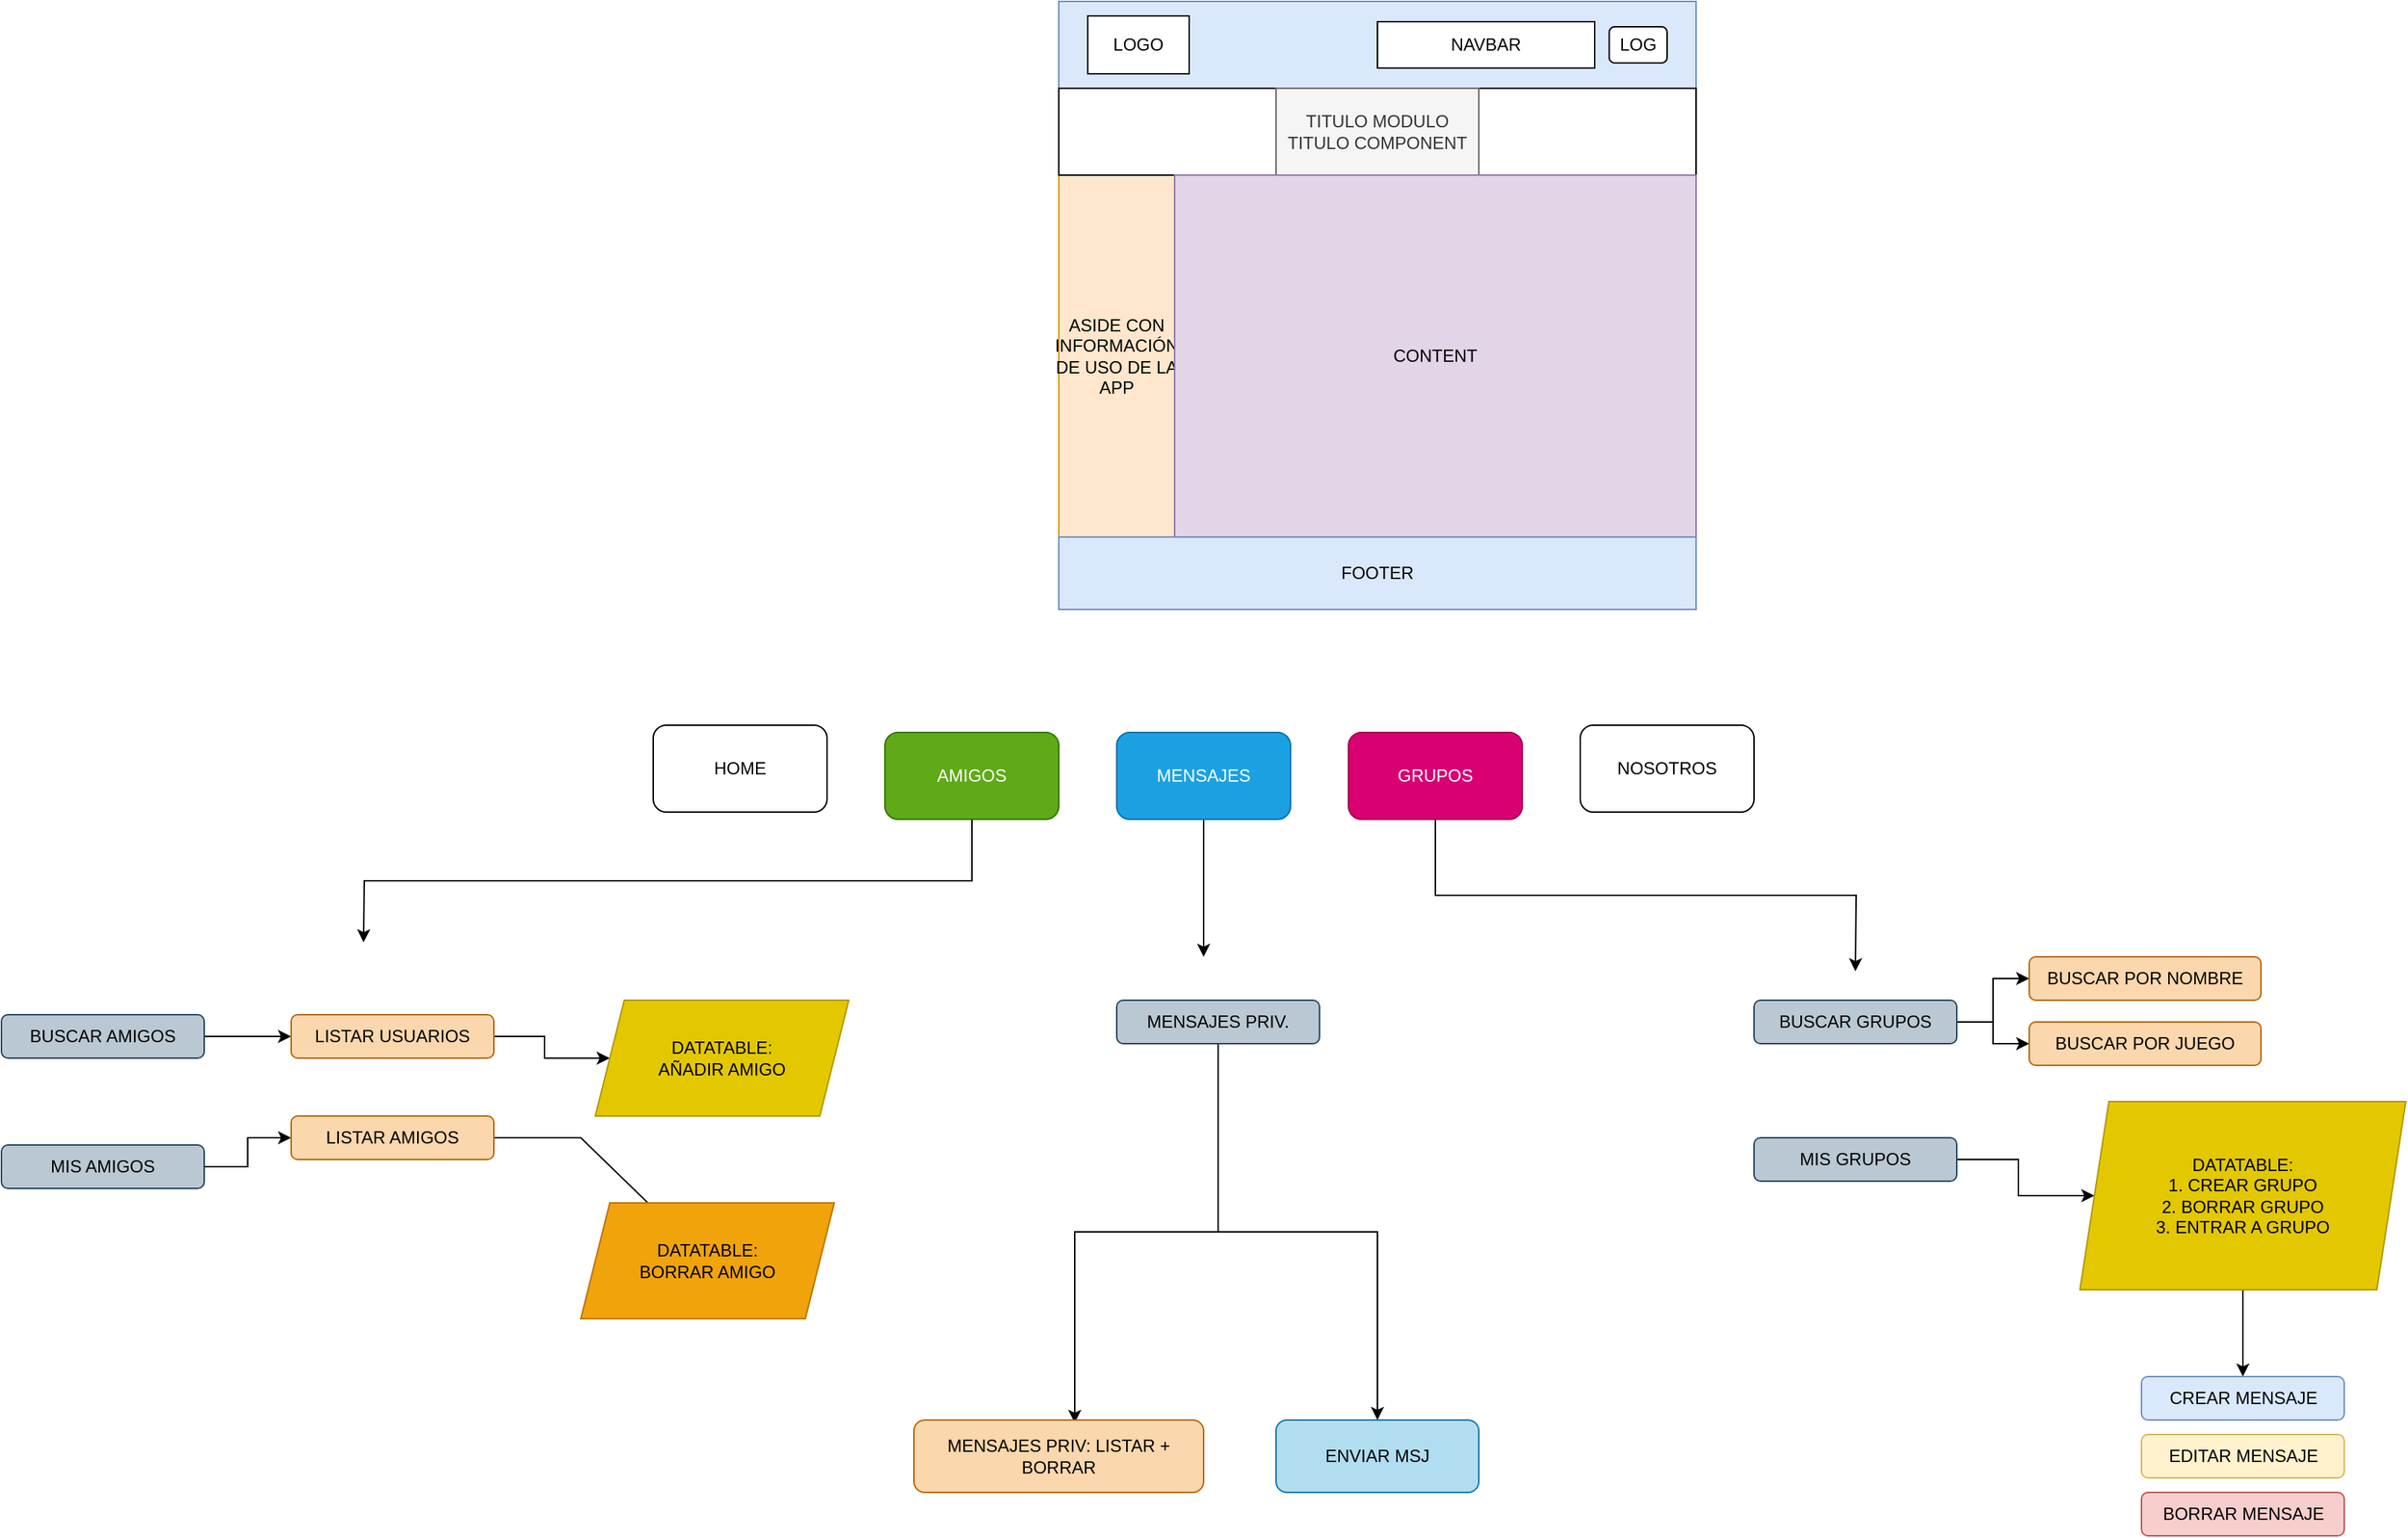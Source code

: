 <mxfile version="14.6.13" type="device"><diagram id="YUQoxX_B8yIrfyET-zLT" name="Página-1"><mxGraphModel dx="1913" dy="926" grid="1" gridSize="10" guides="1" tooltips="1" connect="1" arrows="1" fold="1" page="1" pageScale="1" pageWidth="827" pageHeight="1169" math="0" shadow="0"><root><mxCell id="0"/><mxCell id="1" parent="0"/><mxCell id="E1p6_0lM90Qq75zr0Obv-1" value="" style="rounded=0;whiteSpace=wrap;html=1;" parent="1" vertex="1"><mxGeometry x="160" y="80" width="440" height="420" as="geometry"/></mxCell><mxCell id="E1p6_0lM90Qq75zr0Obv-2" value="" style="rounded=0;whiteSpace=wrap;html=1;fillColor=#dae8fc;strokeColor=#6c8ebf;" parent="1" vertex="1"><mxGeometry x="160" y="80" width="440" height="60" as="geometry"/></mxCell><mxCell id="E1p6_0lM90Qq75zr0Obv-3" value="ASIDE CON INFORMACIÓN DE USO DE LA APP" style="rounded=0;whiteSpace=wrap;html=1;fillColor=#ffe6cc;strokeColor=#d79b00;" parent="1" vertex="1"><mxGeometry x="160" y="200" width="80" height="250" as="geometry"/></mxCell><mxCell id="E1p6_0lM90Qq75zr0Obv-4" value="" style="rounded=0;whiteSpace=wrap;html=1;" parent="1" vertex="1"><mxGeometry x="160" y="140" width="440" height="60" as="geometry"/></mxCell><mxCell id="E1p6_0lM90Qq75zr0Obv-5" value="TITULO MODULO&lt;br&gt;TITULO COMPONENT" style="rounded=0;whiteSpace=wrap;html=1;fillColor=#f5f5f5;strokeColor=#666666;fontColor=#333333;" parent="1" vertex="1"><mxGeometry x="310" y="140" width="140" height="60" as="geometry"/></mxCell><mxCell id="E1p6_0lM90Qq75zr0Obv-6" value="CONTENT" style="rounded=0;whiteSpace=wrap;html=1;fillColor=#e1d5e7;strokeColor=#9673a6;" parent="1" vertex="1"><mxGeometry x="240" y="200" width="360" height="250" as="geometry"/></mxCell><mxCell id="E1p6_0lM90Qq75zr0Obv-7" value="FOOTER" style="rounded=0;whiteSpace=wrap;html=1;fillColor=#dae8fc;strokeColor=#6c8ebf;" parent="1" vertex="1"><mxGeometry x="160" y="450" width="440" height="50" as="geometry"/></mxCell><mxCell id="E1p6_0lM90Qq75zr0Obv-8" value="LOG" style="rounded=1;whiteSpace=wrap;html=1;" parent="1" vertex="1"><mxGeometry x="540" y="97.5" width="40" height="25" as="geometry"/></mxCell><mxCell id="E1p6_0lM90Qq75zr0Obv-9" value="NAVBAR" style="rounded=0;whiteSpace=wrap;html=1;" parent="1" vertex="1"><mxGeometry x="380" y="94" width="150" height="32" as="geometry"/></mxCell><mxCell id="E1p6_0lM90Qq75zr0Obv-10" value="LOGO" style="rounded=0;whiteSpace=wrap;html=1;" parent="1" vertex="1"><mxGeometry x="180" y="90" width="70" height="40" as="geometry"/></mxCell><mxCell id="a3xrAU0-UcYPD7fbKvQv-25" style="edgeStyle=orthogonalEdgeStyle;rounded=0;orthogonalLoop=1;jettySize=auto;html=1;exitX=0.5;exitY=1;exitDx=0;exitDy=0;" edge="1" parent="1" source="E1p6_0lM90Qq75zr0Obv-11"><mxGeometry relative="1" as="geometry"><mxPoint x="-320" y="730" as="targetPoint"/></mxGeometry></mxCell><mxCell id="E1p6_0lM90Qq75zr0Obv-11" value="AMIGOS" style="rounded=1;whiteSpace=wrap;html=1;fillColor=#60a917;strokeColor=#2D7600;fontColor=#ffffff;" parent="1" vertex="1"><mxGeometry x="40" y="585" width="120" height="60" as="geometry"/></mxCell><mxCell id="a3xrAU0-UcYPD7fbKvQv-26" style="edgeStyle=orthogonalEdgeStyle;rounded=0;orthogonalLoop=1;jettySize=auto;html=1;exitX=0.5;exitY=1;exitDx=0;exitDy=0;" edge="1" parent="1" source="E1p6_0lM90Qq75zr0Obv-12"><mxGeometry relative="1" as="geometry"><mxPoint x="710" y="750" as="targetPoint"/></mxGeometry></mxCell><mxCell id="E1p6_0lM90Qq75zr0Obv-12" value="GRUPOS" style="rounded=1;whiteSpace=wrap;html=1;fillColor=#d80073;strokeColor=#A50040;fontColor=#ffffff;" parent="1" vertex="1"><mxGeometry x="360" y="585" width="120" height="60" as="geometry"/></mxCell><mxCell id="E1p6_0lM90Qq75zr0Obv-13" value="HOME" style="rounded=1;whiteSpace=wrap;html=1;" parent="1" vertex="1"><mxGeometry x="-120" y="580" width="120" height="60" as="geometry"/></mxCell><mxCell id="E1p6_0lM90Qq75zr0Obv-14" value="NOSOTROS" style="rounded=1;whiteSpace=wrap;html=1;" parent="1" vertex="1"><mxGeometry x="520" y="580" width="120" height="60" as="geometry"/></mxCell><mxCell id="E1p6_0lM90Qq75zr0Obv-25" style="edgeStyle=orthogonalEdgeStyle;rounded=0;orthogonalLoop=1;jettySize=auto;html=1;exitX=1;exitY=0.5;exitDx=0;exitDy=0;" parent="1" source="E1p6_0lM90Qq75zr0Obv-15" target="E1p6_0lM90Qq75zr0Obv-22" edge="1"><mxGeometry relative="1" as="geometry"/></mxCell><mxCell id="E1p6_0lM90Qq75zr0Obv-15" value="BUSCAR AMIGOS" style="rounded=1;whiteSpace=wrap;html=1;fillColor=#bac8d3;strokeColor=#23445d;" parent="1" vertex="1"><mxGeometry x="-570" y="780" width="140" height="30" as="geometry"/></mxCell><mxCell id="E1p6_0lM90Qq75zr0Obv-20" style="edgeStyle=orthogonalEdgeStyle;rounded=0;orthogonalLoop=1;jettySize=auto;html=1;exitX=1;exitY=0.5;exitDx=0;exitDy=0;entryX=0;entryY=0.5;entryDx=0;entryDy=0;" parent="1" source="E1p6_0lM90Qq75zr0Obv-16" target="E1p6_0lM90Qq75zr0Obv-18" edge="1"><mxGeometry relative="1" as="geometry"/></mxCell><mxCell id="E1p6_0lM90Qq75zr0Obv-16" value="MIS AMIGOS" style="rounded=1;whiteSpace=wrap;html=1;fillColor=#bac8d3;strokeColor=#23445d;" parent="1" vertex="1"><mxGeometry x="-570" y="870" width="140" height="30" as="geometry"/></mxCell><mxCell id="E1p6_0lM90Qq75zr0Obv-30" style="edgeStyle=orthogonalEdgeStyle;rounded=0;orthogonalLoop=1;jettySize=auto;html=1;exitX=1;exitY=0.5;exitDx=0;exitDy=0;" parent="1" source="E1p6_0lM90Qq75zr0Obv-18" target="E1p6_0lM90Qq75zr0Obv-29" edge="1"><mxGeometry relative="1" as="geometry"><Array as="points"><mxPoint x="-170" y="865"/><mxPoint x="-170" y="970"/></Array></mxGeometry></mxCell><mxCell id="E1p6_0lM90Qq75zr0Obv-18" value="LISTAR AMIGOS" style="rounded=1;whiteSpace=wrap;html=1;fillColor=#fad7ac;strokeColor=#b46504;" parent="1" vertex="1"><mxGeometry x="-370" y="850" width="140" height="30" as="geometry"/></mxCell><mxCell id="E1p6_0lM90Qq75zr0Obv-34" style="edgeStyle=orthogonalEdgeStyle;rounded=0;orthogonalLoop=1;jettySize=auto;html=1;exitX=0.5;exitY=1;exitDx=0;exitDy=0;entryX=0.5;entryY=0;entryDx=0;entryDy=0;" parent="1" source="E1p6_0lM90Qq75zr0Obv-19" target="E1p6_0lM90Qq75zr0Obv-32" edge="1"><mxGeometry relative="1" as="geometry"/></mxCell><mxCell id="E1p6_0lM90Qq75zr0Obv-35" style="edgeStyle=orthogonalEdgeStyle;rounded=0;orthogonalLoop=1;jettySize=auto;html=1;exitX=0.5;exitY=1;exitDx=0;exitDy=0;entryX=0.555;entryY=0.04;entryDx=0;entryDy=0;entryPerimeter=0;" parent="1" source="E1p6_0lM90Qq75zr0Obv-19" target="E1p6_0lM90Qq75zr0Obv-31" edge="1"><mxGeometry relative="1" as="geometry"/></mxCell><mxCell id="E1p6_0lM90Qq75zr0Obv-19" value="MENSAJES PRIV." style="rounded=1;whiteSpace=wrap;html=1;fillColor=#bac8d3;strokeColor=#23445d;" parent="1" vertex="1"><mxGeometry x="200" y="770" width="140" height="30" as="geometry"/></mxCell><mxCell id="E1p6_0lM90Qq75zr0Obv-28" style="edgeStyle=orthogonalEdgeStyle;rounded=0;orthogonalLoop=1;jettySize=auto;html=1;exitX=1;exitY=0.5;exitDx=0;exitDy=0;" parent="1" source="E1p6_0lM90Qq75zr0Obv-22" target="E1p6_0lM90Qq75zr0Obv-27" edge="1"><mxGeometry relative="1" as="geometry"/></mxCell><mxCell id="E1p6_0lM90Qq75zr0Obv-22" value="LISTAR USUARIOS" style="rounded=1;whiteSpace=wrap;html=1;fillColor=#fad7ac;strokeColor=#b46504;" parent="1" vertex="1"><mxGeometry x="-370" y="780" width="140" height="30" as="geometry"/></mxCell><mxCell id="E1p6_0lM90Qq75zr0Obv-27" value="DATATABLE:&lt;br&gt;AÑADIR AMIGO" style="shape=parallelogram;perimeter=parallelogramPerimeter;whiteSpace=wrap;html=1;fixedSize=1;fillColor=#e3c800;strokeColor=#B09500;fontColor=#000000;" parent="1" vertex="1"><mxGeometry x="-160" y="770" width="175" height="80" as="geometry"/></mxCell><mxCell id="E1p6_0lM90Qq75zr0Obv-29" value="DATATABLE:&lt;br&gt;BORRAR AMIGO" style="shape=parallelogram;perimeter=parallelogramPerimeter;whiteSpace=wrap;html=1;fixedSize=1;fillColor=#f0a30a;strokeColor=#BD7000;fontColor=#000000;" parent="1" vertex="1"><mxGeometry x="-170" y="910" width="175" height="80" as="geometry"/></mxCell><mxCell id="E1p6_0lM90Qq75zr0Obv-31" value="MENSAJES PRIV: LISTAR + BORRAR" style="rounded=1;whiteSpace=wrap;html=1;fillColor=#fad7ac;strokeColor=#b46504;" parent="1" vertex="1"><mxGeometry x="60" y="1060" width="200" height="50" as="geometry"/></mxCell><mxCell id="E1p6_0lM90Qq75zr0Obv-32" value="ENVIAR MSJ" style="rounded=1;whiteSpace=wrap;html=1;fillColor=#b1ddf0;strokeColor=#10739e;" parent="1" vertex="1"><mxGeometry x="310" y="1060" width="140" height="50" as="geometry"/></mxCell><mxCell id="a3xrAU0-UcYPD7fbKvQv-1" style="edgeStyle=orthogonalEdgeStyle;rounded=0;orthogonalLoop=1;jettySize=auto;html=1;exitX=1;exitY=0.5;exitDx=0;exitDy=0;" edge="1" parent="1" source="a3xrAU0-UcYPD7fbKvQv-2" target="a3xrAU0-UcYPD7fbKvQv-11"><mxGeometry relative="1" as="geometry"/></mxCell><mxCell id="a3xrAU0-UcYPD7fbKvQv-17" style="edgeStyle=orthogonalEdgeStyle;rounded=0;orthogonalLoop=1;jettySize=auto;html=1;exitX=1;exitY=0.5;exitDx=0;exitDy=0;entryX=0;entryY=0.5;entryDx=0;entryDy=0;" edge="1" parent="1" source="a3xrAU0-UcYPD7fbKvQv-2" target="a3xrAU0-UcYPD7fbKvQv-16"><mxGeometry relative="1" as="geometry"/></mxCell><mxCell id="a3xrAU0-UcYPD7fbKvQv-2" value="BUSCAR GRUPOS" style="rounded=1;whiteSpace=wrap;html=1;fillColor=#bac8d3;strokeColor=#23445d;" vertex="1" parent="1"><mxGeometry x="640" y="770" width="140" height="30" as="geometry"/></mxCell><mxCell id="a3xrAU0-UcYPD7fbKvQv-11" value="BUSCAR POR NOMBRE" style="rounded=1;whiteSpace=wrap;html=1;fillColor=#fad7ac;strokeColor=#b46504;" vertex="1" parent="1"><mxGeometry x="830" y="740" width="160" height="30" as="geometry"/></mxCell><mxCell id="a3xrAU0-UcYPD7fbKvQv-16" value="BUSCAR POR JUEGO" style="rounded=1;whiteSpace=wrap;html=1;fillColor=#fad7ac;strokeColor=#b46504;" vertex="1" parent="1"><mxGeometry x="830" y="785" width="160" height="30" as="geometry"/></mxCell><mxCell id="a3xrAU0-UcYPD7fbKvQv-20" style="edgeStyle=orthogonalEdgeStyle;rounded=0;orthogonalLoop=1;jettySize=auto;html=1;exitX=1;exitY=0.5;exitDx=0;exitDy=0;entryX=0;entryY=0.5;entryDx=0;entryDy=0;" edge="1" parent="1" source="a3xrAU0-UcYPD7fbKvQv-18" target="a3xrAU0-UcYPD7fbKvQv-19"><mxGeometry relative="1" as="geometry"><mxPoint x="870" y="885" as="targetPoint"/></mxGeometry></mxCell><mxCell id="a3xrAU0-UcYPD7fbKvQv-18" value="MIS GRUPOS" style="rounded=1;whiteSpace=wrap;html=1;fillColor=#bac8d3;strokeColor=#23445d;" vertex="1" parent="1"><mxGeometry x="640" y="865" width="140" height="30" as="geometry"/></mxCell><mxCell id="a3xrAU0-UcYPD7fbKvQv-30" style="edgeStyle=orthogonalEdgeStyle;rounded=0;orthogonalLoop=1;jettySize=auto;html=1;exitX=0.5;exitY=1;exitDx=0;exitDy=0;entryX=0.5;entryY=0;entryDx=0;entryDy=0;" edge="1" parent="1" source="a3xrAU0-UcYPD7fbKvQv-19" target="a3xrAU0-UcYPD7fbKvQv-27"><mxGeometry relative="1" as="geometry"/></mxCell><mxCell id="a3xrAU0-UcYPD7fbKvQv-19" value="DATATABLE:&lt;br&gt;1. CREAR GRUPO&lt;br&gt;2. BORRAR GRUPO&lt;br&gt;3. ENTRAR A GRUPO" style="shape=parallelogram;perimeter=parallelogramPerimeter;whiteSpace=wrap;html=1;fixedSize=1;fillColor=#e3c800;strokeColor=#B09500;fontColor=#000000;" vertex="1" parent="1"><mxGeometry x="865" y="840" width="225" height="130" as="geometry"/></mxCell><mxCell id="a3xrAU0-UcYPD7fbKvQv-22" style="edgeStyle=orthogonalEdgeStyle;rounded=0;orthogonalLoop=1;jettySize=auto;html=1;exitX=0.5;exitY=1;exitDx=0;exitDy=0;" edge="1" parent="1" source="a3xrAU0-UcYPD7fbKvQv-21"><mxGeometry relative="1" as="geometry"><mxPoint x="260" y="740" as="targetPoint"/></mxGeometry></mxCell><mxCell id="a3xrAU0-UcYPD7fbKvQv-21" value="MENSAJES" style="rounded=1;whiteSpace=wrap;html=1;fillColor=#1ba1e2;strokeColor=#006EAF;fontColor=#ffffff;" vertex="1" parent="1"><mxGeometry x="200" y="585" width="120" height="60" as="geometry"/></mxCell><mxCell id="a3xrAU0-UcYPD7fbKvQv-27" value="CREAR MENSAJE" style="rounded=1;whiteSpace=wrap;html=1;fillColor=#dae8fc;strokeColor=#6c8ebf;" vertex="1" parent="1"><mxGeometry x="907.5" y="1030" width="140" height="30" as="geometry"/></mxCell><mxCell id="a3xrAU0-UcYPD7fbKvQv-28" value="EDITAR MENSAJE" style="rounded=1;whiteSpace=wrap;html=1;fillColor=#fff2cc;strokeColor=#d6b656;" vertex="1" parent="1"><mxGeometry x="907.5" y="1070" width="140" height="30" as="geometry"/></mxCell><mxCell id="a3xrAU0-UcYPD7fbKvQv-29" value="BORRAR MENSAJE" style="rounded=1;whiteSpace=wrap;html=1;fillColor=#f8cecc;strokeColor=#b85450;" vertex="1" parent="1"><mxGeometry x="907.5" y="1110" width="140" height="30" as="geometry"/></mxCell></root></mxGraphModel></diagram></mxfile>